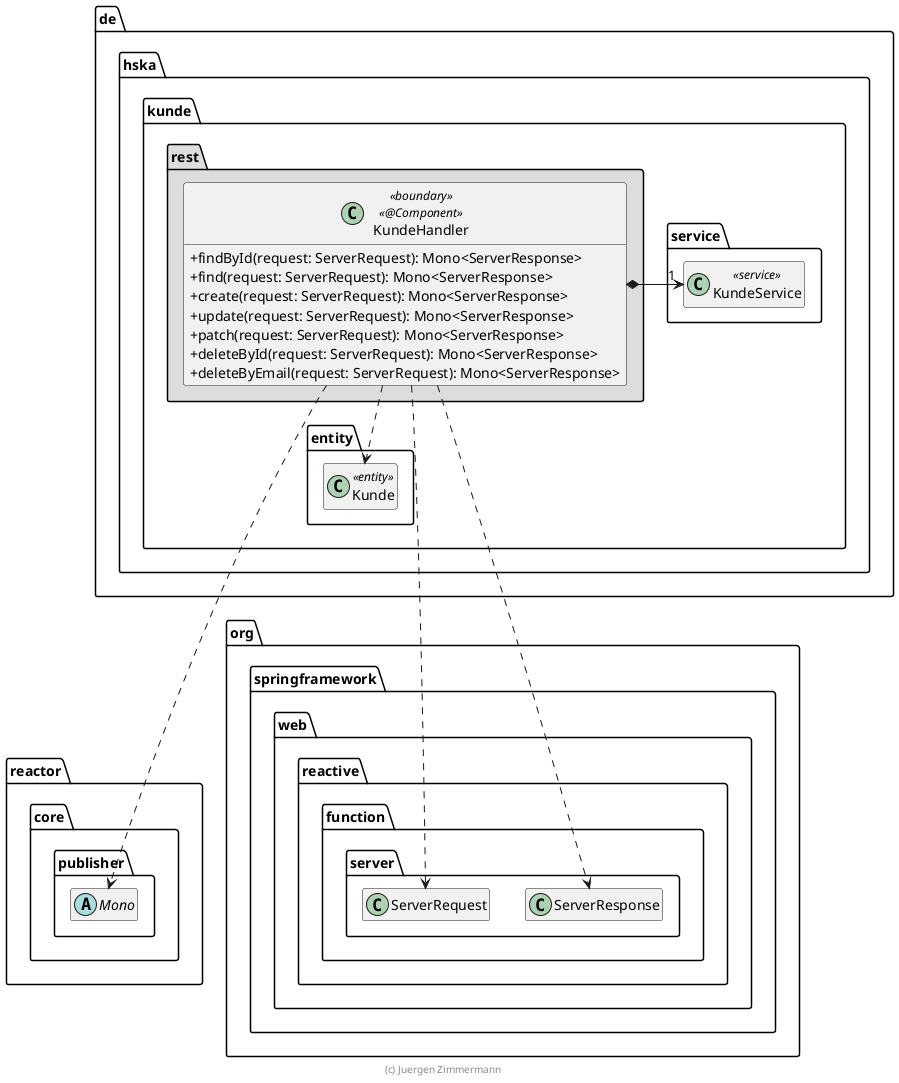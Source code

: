 @startuml
skinparam classAttributeIconSize 0
skinparam componentStyle uml2

' !pragma horizontalLineBetweenDifferentPackageAllowed

package reactor.core.publisher {
    abstract class Mono {
    }
}

package org.springframework.web.reactive.function.server {
    class ServerRequest {
    }
    class ServerResponse {
    }
}

package de.hska.kunde {
    package entity {
        class Kunde << entity >> {
        }
    }

    package service {
        class KundeService << service >> {
        }
    }

    package rest #DDDDDD {
        KundeHandler *-right-> "1" KundeService
        KundeHandler .down.> Kunde
        KundeHandler .down.> Mono
        KundeHandler .down.> ServerRequest
        KundeHandler .down.> ServerResponse

        ' [hidden] fuer nicht-existierende Beziehungen als Workaround fuer das Layout
        Kunde -[hidden]-> Mono
        Kunde -[hidden]-> ServerRequest
        Kunde -[hidden]-> ServerResponse

        class KundeHandler << boundary >> << @Component >> {
            + findById(request: ServerRequest): Mono<ServerResponse>
            + find(request: ServerRequest): Mono<ServerResponse>
            + create(request: ServerRequest): Mono<ServerResponse>
            + update(request: ServerRequest): Mono<ServerResponse>
            + patch(request: ServerRequest): Mono<ServerResponse>
            + deleteById(request: ServerRequest): Mono<ServerResponse>
            + deleteByEmail(request: ServerRequest): Mono<ServerResponse>
        }
    }
}

hide empty members
hide empty methods
hide empty fields

footer (c) Juergen Zimmermann

@enduml
